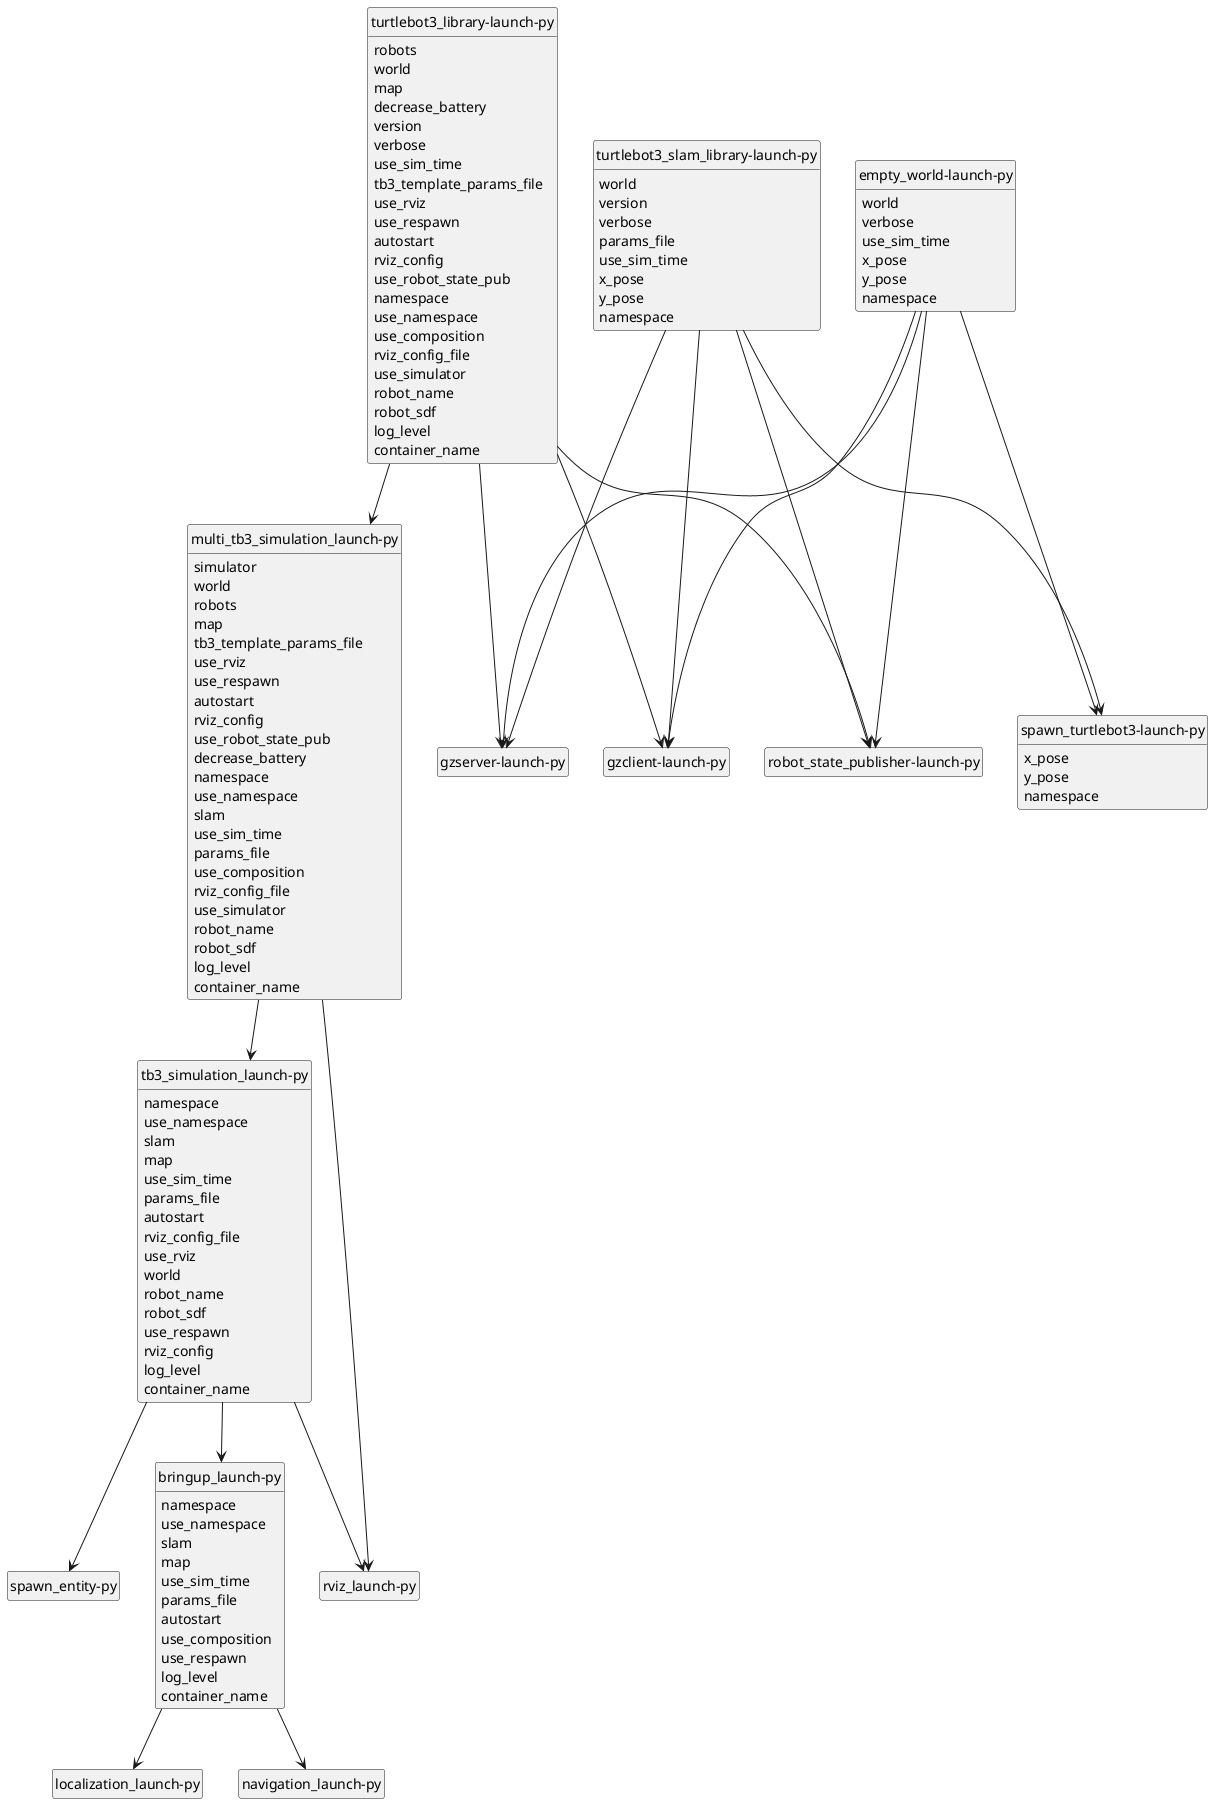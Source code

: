 @startuml
hide empty member
hide circle

class "bringup_launch-py" as bringup {
	namespace
	use_namespace
	slam
	map
	use_sim_time
	params_file
	autostart
	use_composition
	use_respawn
	log_level
	container_name
}

class "empty_world-launch-py" as empty {
    	world
    	verbose
    	use_sim_time
    	x_pose
    	y_pose
    	namespace
}
class "multi_tb3_simulation_launch-py" as multi {
    	simulator
    	world
    	robots
    	map
    	tb3_template_params_file
    	use_rviz
    	use_respawn
    	autostart
    	rviz_config
    	use_robot_state_pub
    	decrease_battery
    	namespace
    	use_namespace
    	slam
    	use_sim_time
    	params_file
    	use_composition
    	rviz_config_file
    	use_simulator
    	robot_name
    	robot_sdf
    	log_level
    	container_name
}
class "turtlebot3_library-launch-py" as library {
    	robots
    	world
    	map
    	decrease_battery
    	version
    	verbose
    	use_sim_time
    	tb3_template_params_file
    	use_rviz
    	use_respawn
    	autostart
    	rviz_config
    	use_robot_state_pub
    	namespace
    	use_namespace
    	use_composition
    	rviz_config_file
    	use_simulator
    	robot_name
    	robot_sdf
    	log_level
    	container_name
}
class "turtlebot3_slam_library-launch-py" as slam_library {
    	world
    	version
    	verbose
    	params_file
    	use_sim_time
    	x_pose
    	y_pose
    	namespace

}

class "tb3_simulation_launch-py" as tb3 {
    	namespace
    	use_namespace
    	slam
    	map
    	use_sim_time
    	params_file
    	autostart
    	rviz_config_file
    	use_rviz
    	world
    	robot_name
    	robot_sdf
    	use_respawn
    	rviz_config
    	log_level
    	container_name
}

class "spawn_turtlebot3-launch-py" {
    	x_pose
    	y_pose
    	namespace
}

bringup --> "localization_launch-py"
bringup --> "navigation_launch-py"

empty --> "gzserver-launch-py"
empty --> "gzclient-launch-py"
empty --> "robot_state_publisher-launch-py"
empty --> "spawn_turtlebot3-launch-py"

multi --> "rviz_launch-py"
multi --> tb3

tb3 --> "spawn_entity-py"
tb3 --> "rviz_launch-py"
tb3 --> bringup

library --> "gzserver-launch-py"
library --> "gzclient-launch-py"
library --> "robot_state_publisher-launch-py"
library --> multi

slam_library --> "gzserver-launch-py"
slam_library --> "gzclient-launch-py"
slam_library --> "robot_state_publisher-launch-py"
slam_library --> "spawn_turtlebot3-launch-py"
@enduml
